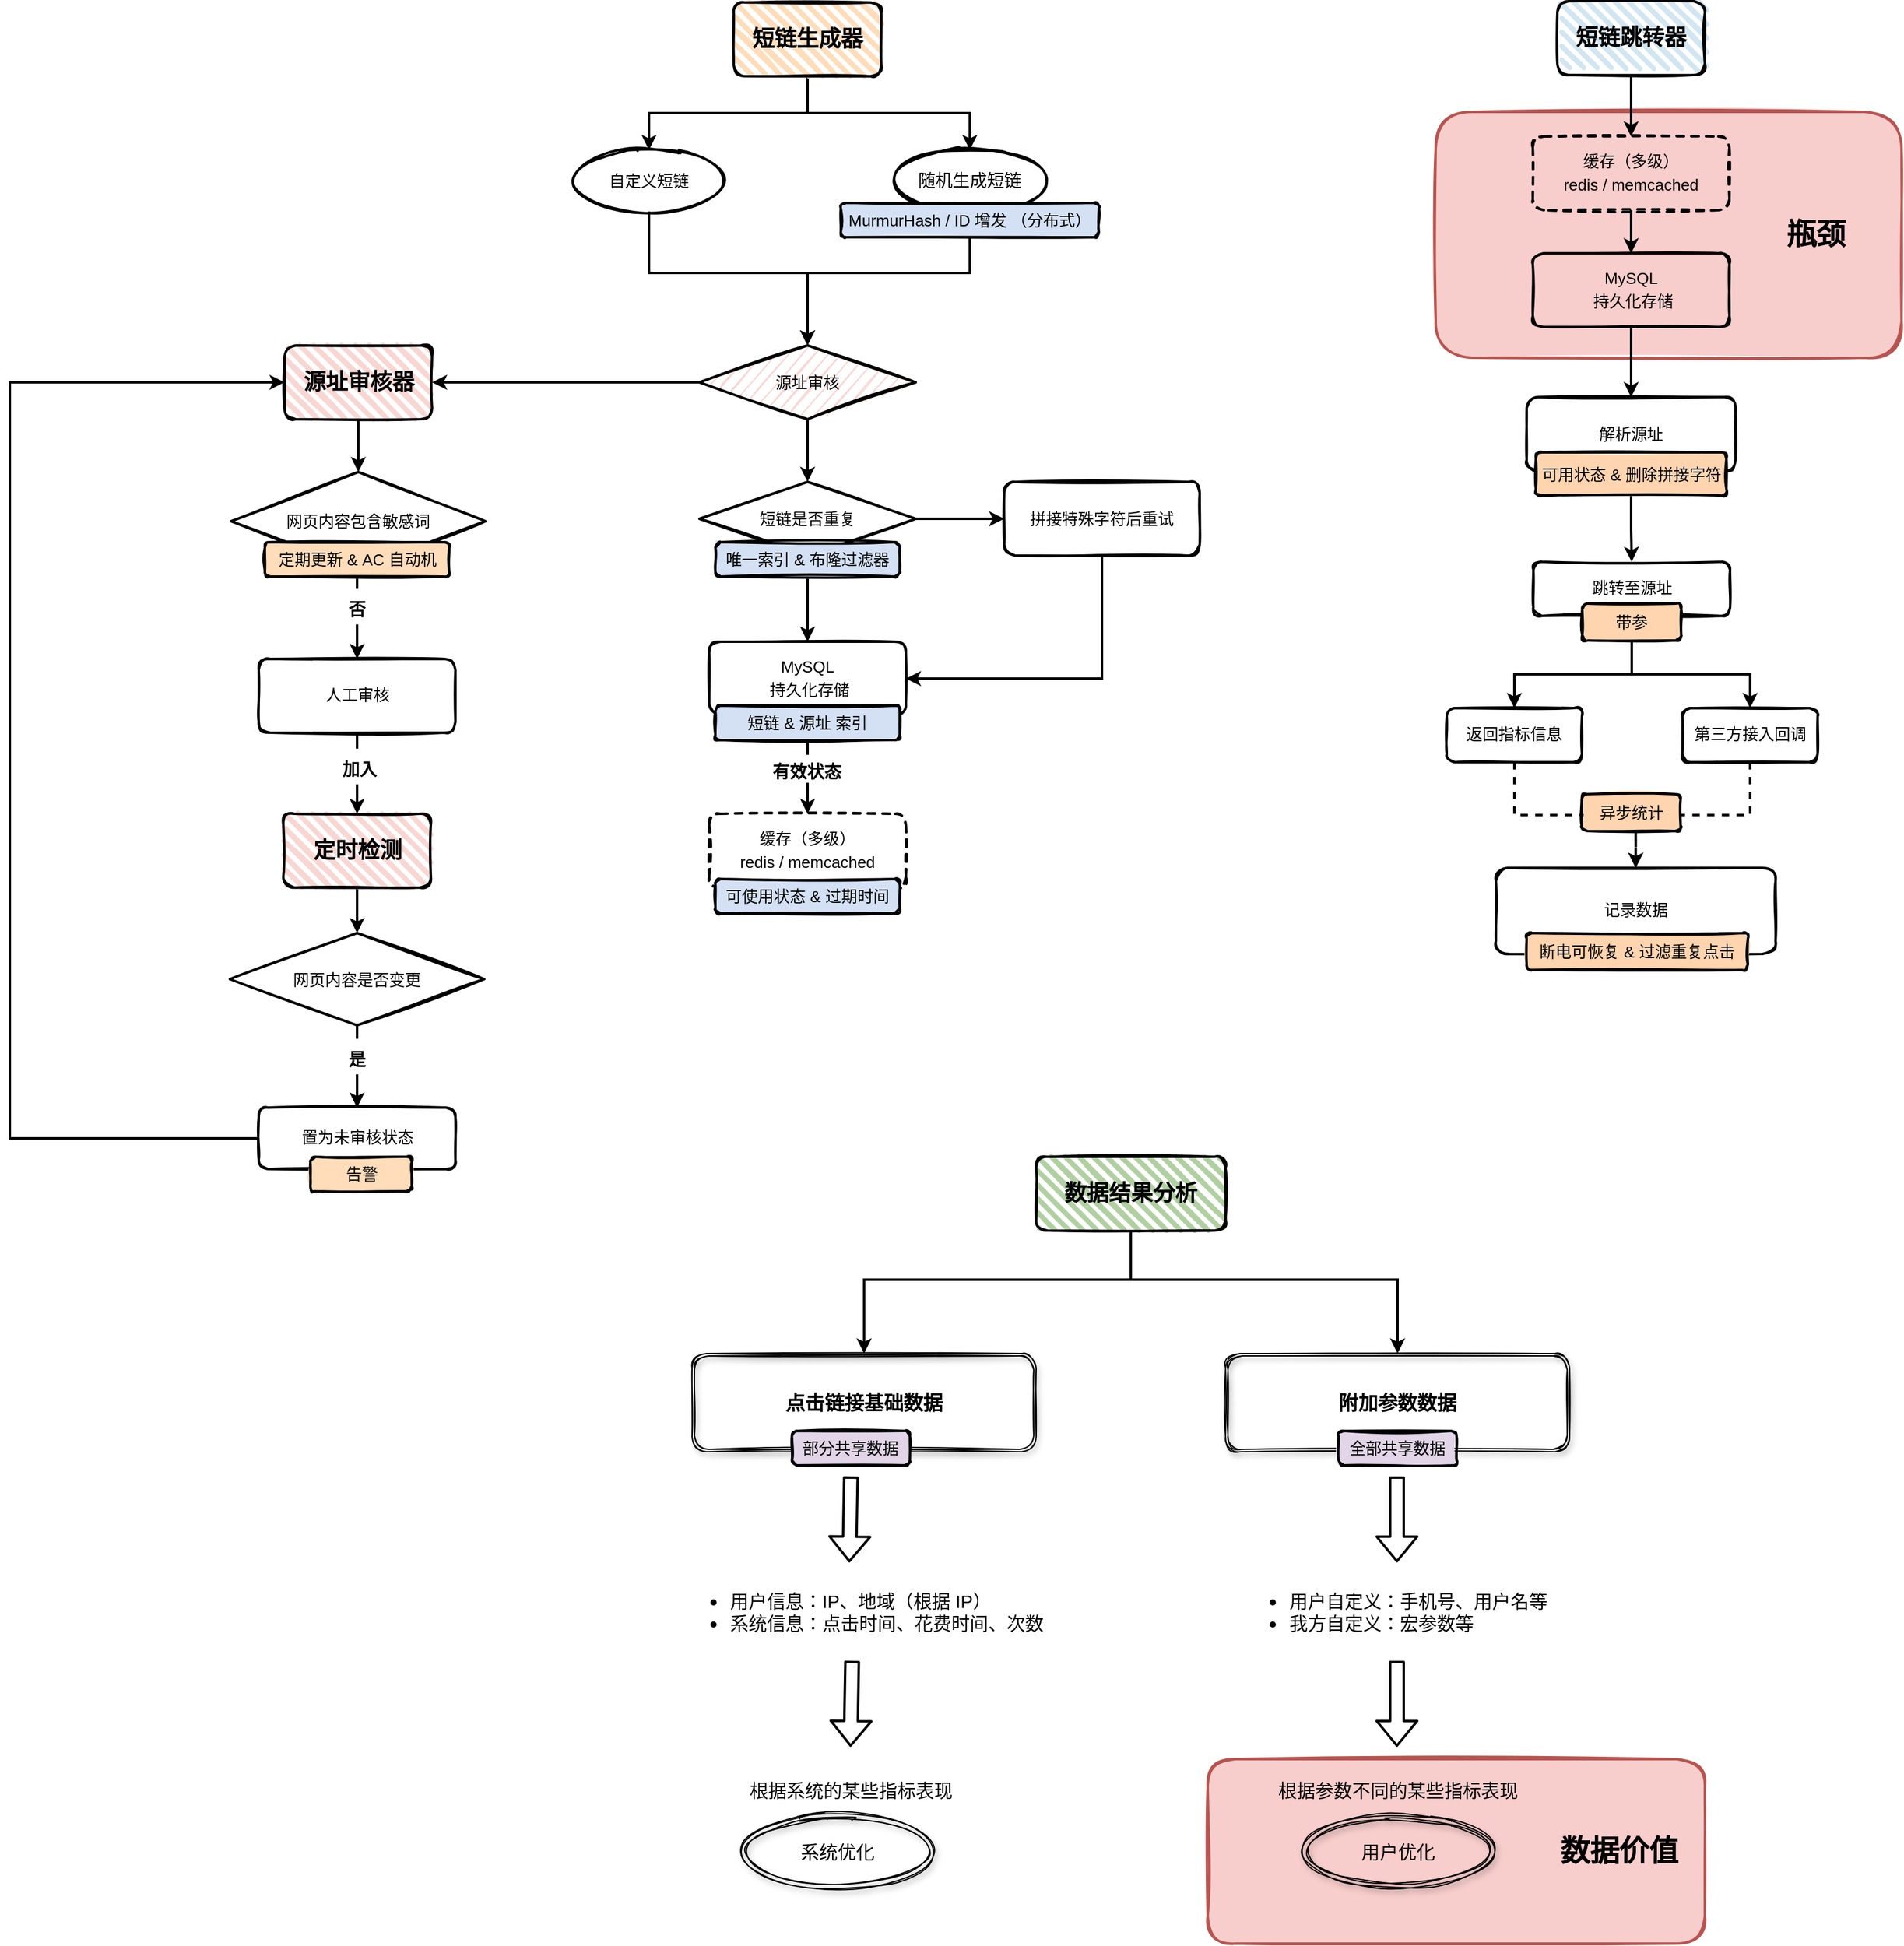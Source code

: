 <mxfile version="14.5.1" type="github">
  <diagram id="6rYUq82egzvNeSZCUPf-" name="第 1 页">
    <mxGraphModel dx="2318" dy="711" grid="1" gridSize="10" guides="1" tooltips="1" connect="1" arrows="1" fold="1" page="1" pageScale="1" pageWidth="827" pageHeight="1169" background="none" math="0" shadow="0">
      <root>
        <mxCell id="0" />
        <mxCell id="1" parent="0" />
        <mxCell id="dYUHZ5UlANWPKdGRpJDM-1" value="" style="rounded=1;whiteSpace=wrap;html=1;strokeWidth=2;fillWeight=4;hachureGap=8;hachureAngle=45;sketch=1;shadow=0;labelBackgroundColor=none;fontSize=14;fillStyle=solid;fillColor=#f8cecc;strokeColor=#b85450;" parent="1" vertex="1">
          <mxGeometry x="694.5" y="1480" width="404.5" height="150" as="geometry" />
        </mxCell>
        <mxCell id="4GkR5vhdz22uWZPQKLfX-42" value="" style="rounded=1;whiteSpace=wrap;html=1;strokeWidth=2;fillWeight=4;hachureGap=8;hachureAngle=45;sketch=1;shadow=0;labelBackgroundColor=none;fontSize=14;fillStyle=solid;fillColor=#f8cecc;strokeColor=#b85450;" parent="1" vertex="1">
          <mxGeometry x="880" y="140" width="379" height="200" as="geometry" />
        </mxCell>
        <mxCell id="iMJcLoLTZ3jONa1zufUQ-27" style="edgeStyle=orthogonalEdgeStyle;rounded=0;orthogonalLoop=1;jettySize=auto;html=1;exitX=0.5;exitY=1;exitDx=0;exitDy=0;entryX=0.5;entryY=0;entryDx=0;entryDy=0;strokeWidth=2;fontSize=13;" parent="1" source="iMJcLoLTZ3jONa1zufUQ-1" target="iMJcLoLTZ3jONa1zufUQ-17" edge="1">
          <mxGeometry relative="1" as="geometry" />
        </mxCell>
        <mxCell id="iMJcLoLTZ3jONa1zufUQ-28" style="edgeStyle=orthogonalEdgeStyle;rounded=0;orthogonalLoop=1;jettySize=auto;html=1;exitX=0.5;exitY=1;exitDx=0;exitDy=0;entryX=0.5;entryY=0;entryDx=0;entryDy=0;strokeWidth=2;fontSize=13;" parent="1" source="iMJcLoLTZ3jONa1zufUQ-1" target="iMJcLoLTZ3jONa1zufUQ-19" edge="1">
          <mxGeometry relative="1" as="geometry" />
        </mxCell>
        <mxCell id="iMJcLoLTZ3jONa1zufUQ-1" value="&lt;font size=&quot;1&quot;&gt;&lt;b style=&quot;font-size: 18px&quot;&gt;短链生成器&lt;/b&gt;&lt;/font&gt;" style="rounded=1;whiteSpace=wrap;html=1;strokeWidth=2;fillWeight=4;hachureGap=8;hachureAngle=45;sketch=1;fillColor=#FFDDBA;" parent="1" vertex="1">
          <mxGeometry x="309" y="51" width="120" height="60" as="geometry" />
        </mxCell>
        <mxCell id="iMJcLoLTZ3jONa1zufUQ-39" style="edgeStyle=orthogonalEdgeStyle;rounded=0;orthogonalLoop=1;jettySize=auto;html=1;exitX=1;exitY=0.5;exitDx=0;exitDy=0;entryX=0;entryY=0.5;entryDx=0;entryDy=0;strokeWidth=2;fontSize=13;" parent="1" source="iMJcLoLTZ3jONa1zufUQ-16" target="iMJcLoLTZ3jONa1zufUQ-38" edge="1">
          <mxGeometry relative="1" as="geometry" />
        </mxCell>
        <mxCell id="iMJcLoLTZ3jONa1zufUQ-16" value="&lt;span style=&quot;color: rgb(0 , 0 , 0) ; font-family: &amp;#34;helvetica&amp;#34; ; font-size: 13px ; font-style: normal ; font-weight: 400 ; letter-spacing: normal ; text-align: center ; text-indent: 0px ; text-transform: none ; word-spacing: 0px ; display: inline ; float: none&quot;&gt;短链是否重复&lt;/span&gt;" style="rhombus;whiteSpace=wrap;html=1;strokeWidth=2;fillWeight=-1;hachureGap=8;fillStyle=cross-hatch;sketch=1;fontSize=14;fillColor=none;" parent="1" vertex="1">
          <mxGeometry x="281" y="441" width="176" height="60" as="geometry" />
        </mxCell>
        <mxCell id="iMJcLoLTZ3jONa1zufUQ-30" style="edgeStyle=orthogonalEdgeStyle;rounded=0;orthogonalLoop=1;jettySize=auto;html=1;exitX=0.5;exitY=1;exitDx=0;exitDy=0;entryX=0.5;entryY=0;entryDx=0;entryDy=0;strokeWidth=2;fontSize=13;" parent="1" source="iMJcLoLTZ3jONa1zufUQ-17" target="4GkR5vhdz22uWZPQKLfX-118" edge="1">
          <mxGeometry relative="1" as="geometry">
            <Array as="points">
              <mxPoint x="240" y="271" />
              <mxPoint x="369" y="271" />
              <mxPoint x="369" y="320" />
            </Array>
          </mxGeometry>
        </mxCell>
        <mxCell id="iMJcLoLTZ3jONa1zufUQ-17" value="自定义短链" style="ellipse;whiteSpace=wrap;html=1;strokeWidth=2;fillWeight=2;hachureGap=8;fillStyle=dots;sketch=1;labelBackgroundColor=none;fontSize=13;fillColor=none;" parent="1" vertex="1">
          <mxGeometry x="180" y="171" width="120" height="50" as="geometry" />
        </mxCell>
        <mxCell id="iMJcLoLTZ3jONa1zufUQ-19" value="&lt;span style=&quot;font-size: 14px&quot;&gt;随机生成短链&lt;/span&gt;" style="ellipse;whiteSpace=wrap;html=1;strokeWidth=2;fillWeight=2;hachureGap=8;fillStyle=dots;sketch=1;labelBackgroundColor=none;fontSize=13;fillColor=none;" parent="1" vertex="1">
          <mxGeometry x="441" y="171" width="120" height="50" as="geometry" />
        </mxCell>
        <mxCell id="iMJcLoLTZ3jONa1zufUQ-29" style="edgeStyle=orthogonalEdgeStyle;rounded=0;orthogonalLoop=1;jettySize=auto;html=1;exitX=0.5;exitY=1;exitDx=0;exitDy=0;entryX=0.5;entryY=0;entryDx=0;entryDy=0;strokeWidth=2;fontSize=13;" parent="1" source="iMJcLoLTZ3jONa1zufUQ-12" target="4GkR5vhdz22uWZPQKLfX-118" edge="1">
          <mxGeometry relative="1" as="geometry">
            <Array as="points">
              <mxPoint x="501" y="271" />
              <mxPoint x="369" y="271" />
              <mxPoint x="369" y="320" />
            </Array>
          </mxGeometry>
        </mxCell>
        <mxCell id="iMJcLoLTZ3jONa1zufUQ-12" value="&lt;span style=&quot;font-size: 13px&quot;&gt;MurmurHash / ID 增发 （分布式）&lt;/span&gt;" style="rounded=1;whiteSpace=wrap;html=1;strokeWidth=2;fillWeight=4;hachureGap=8;hachureAngle=45;sketch=1;fontStyle=0;labelBackgroundColor=none;fontSize=13;fillColor=#D4E1F5;fillStyle=solid;" parent="1" vertex="1">
          <mxGeometry x="396" y="214" width="210" height="28" as="geometry" />
        </mxCell>
        <mxCell id="iMJcLoLTZ3jONa1zufUQ-40" style="edgeStyle=orthogonalEdgeStyle;rounded=0;orthogonalLoop=1;jettySize=auto;html=1;exitX=0.5;exitY=1;exitDx=0;exitDy=0;entryX=0.5;entryY=0;entryDx=0;entryDy=0;strokeWidth=2;fontSize=13;" parent="1" source="iMJcLoLTZ3jONa1zufUQ-23" target="iMJcLoLTZ3jONa1zufUQ-34" edge="1">
          <mxGeometry relative="1" as="geometry" />
        </mxCell>
        <mxCell id="iMJcLoLTZ3jONa1zufUQ-23" value="&lt;span style=&quot;font-size: 13px&quot;&gt;唯一索引 &amp;amp; 布隆过滤器&lt;/span&gt;" style="rounded=1;whiteSpace=wrap;html=1;strokeWidth=2;fillWeight=4;hachureGap=8;hachureAngle=45;sketch=1;fontStyle=0;labelBackgroundColor=none;fontSize=13;fillColor=#D4E1F5;fillStyle=solid;" parent="1" vertex="1">
          <mxGeometry x="294" y="490" width="150" height="28" as="geometry" />
        </mxCell>
        <mxCell id="iMJcLoLTZ3jONa1zufUQ-47" style="edgeStyle=orthogonalEdgeStyle;rounded=0;orthogonalLoop=1;jettySize=auto;html=1;exitX=0.5;exitY=1;exitDx=0;exitDy=0;entryX=0.5;entryY=0;entryDx=0;entryDy=0;strokeWidth=2;fontSize=13;" parent="1" source="iMJcLoLTZ3jONa1zufUQ-34" target="iMJcLoLTZ3jONa1zufUQ-46" edge="1">
          <mxGeometry relative="1" as="geometry" />
        </mxCell>
        <mxCell id="iMJcLoLTZ3jONa1zufUQ-34" value="&lt;p style=&quot;line-height: 140%&quot;&gt;MySQL&lt;br&gt;&amp;nbsp;持久化存储&lt;/p&gt;" style="html=1;whiteSpace=wrap;container=1;recursiveResize=0;collapsible=0;labelBackgroundColor=none;fontSize=13;rounded=1;shadow=0;sketch=1;strokeWidth=2;fillColor=none;" parent="1" vertex="1">
          <mxGeometry x="289" y="571" width="160" height="60" as="geometry" />
        </mxCell>
        <mxCell id="4GkR5vhdz22uWZPQKLfX-24" value="短链 &amp;amp; 源址 索引" style="rounded=1;whiteSpace=wrap;html=1;strokeWidth=2;fillWeight=4;hachureGap=8;hachureAngle=45;sketch=1;fontStyle=0;labelBackgroundColor=none;fontSize=13;fillColor=#D4E1F5;fillStyle=solid;" parent="iMJcLoLTZ3jONa1zufUQ-34" vertex="1">
          <mxGeometry x="5" y="52" width="150" height="28" as="geometry" />
        </mxCell>
        <mxCell id="iMJcLoLTZ3jONa1zufUQ-41" style="edgeStyle=orthogonalEdgeStyle;rounded=0;orthogonalLoop=1;jettySize=auto;html=1;exitX=0.5;exitY=1;exitDx=0;exitDy=0;entryX=1;entryY=0.5;entryDx=0;entryDy=0;strokeWidth=2;fontSize=13;" parent="1" source="iMJcLoLTZ3jONa1zufUQ-38" target="iMJcLoLTZ3jONa1zufUQ-34" edge="1">
          <mxGeometry relative="1" as="geometry" />
        </mxCell>
        <mxCell id="iMJcLoLTZ3jONa1zufUQ-38" value="&lt;font style=&quot;font-size: 13px&quot;&gt;拼接特殊字符后重试&lt;/font&gt;" style="rounded=1;whiteSpace=wrap;html=1;strokeWidth=2;fillWeight=4;hachureGap=8;hachureAngle=45;sketch=1;labelBackgroundColor=none;fontSize=13;fillStyle=auto;fillColor=none;" parent="1" vertex="1">
          <mxGeometry x="529" y="441" width="159" height="60" as="geometry" />
        </mxCell>
        <mxCell id="iMJcLoLTZ3jONa1zufUQ-46" value="&lt;p style=&quot;line-height: 140%&quot;&gt;缓存（多级）&lt;br&gt;redis / memcached&lt;br&gt;&lt;/p&gt;" style="html=1;whiteSpace=wrap;container=1;recursiveResize=0;collapsible=0;labelBackgroundColor=none;fontSize=13;rounded=1;shadow=0;sketch=1;strokeWidth=2;dashed=1;fillColor=none;" parent="1" vertex="1">
          <mxGeometry x="289" y="711" width="160" height="60" as="geometry" />
        </mxCell>
        <mxCell id="4GkR5vhdz22uWZPQKLfX-22" style="edgeStyle=orthogonalEdgeStyle;rounded=0;orthogonalLoop=1;jettySize=auto;html=1;exitX=0.5;exitY=1;exitDx=0;exitDy=0;strokeWidth=2;fontSize=13;" parent="1" source="4GkR5vhdz22uWZPQKLfX-3" target="4GkR5vhdz22uWZPQKLfX-21" edge="1">
          <mxGeometry relative="1" as="geometry" />
        </mxCell>
        <mxCell id="4GkR5vhdz22uWZPQKLfX-3" value="&lt;font size=&quot;1&quot;&gt;&lt;b style=&quot;font-size: 18px&quot;&gt;短链跳转器&lt;/b&gt;&lt;/font&gt;" style="rounded=1;whiteSpace=wrap;html=1;strokeWidth=2;fillWeight=4;hachureGap=8;hachureAngle=45;sketch=1;fillColor=#D1E6F0;" parent="1" vertex="1">
          <mxGeometry x="979" y="50" width="120" height="60" as="geometry" />
        </mxCell>
        <mxCell id="4GkR5vhdz22uWZPQKLfX-30" style="edgeStyle=orthogonalEdgeStyle;rounded=0;orthogonalLoop=1;jettySize=auto;html=1;exitX=0.5;exitY=1;exitDx=0;exitDy=0;entryX=0.5;entryY=0;entryDx=0;entryDy=0;strokeWidth=2;fontSize=13;" parent="1" source="4GkR5vhdz22uWZPQKLfX-14" target="4GkR5vhdz22uWZPQKLfX-27" edge="1">
          <mxGeometry relative="1" as="geometry" />
        </mxCell>
        <mxCell id="4GkR5vhdz22uWZPQKLfX-14" value="&lt;p style=&quot;line-height: 140%&quot;&gt;MySQL&lt;br&gt;&amp;nbsp;持久化存储&lt;/p&gt;" style="html=1;whiteSpace=wrap;container=1;recursiveResize=0;collapsible=0;labelBackgroundColor=none;fontSize=13;rounded=1;shadow=0;sketch=1;strokeWidth=2;fillColor=none;" parent="1" vertex="1">
          <mxGeometry x="959" y="255" width="160" height="60" as="geometry" />
        </mxCell>
        <mxCell id="4GkR5vhdz22uWZPQKLfX-18" value="&lt;font style=&quot;font-size: 14px&quot;&gt;有效&lt;font style=&quot;font-size: 14px&quot;&gt;状态&lt;/font&gt;&lt;/font&gt;" style="text;strokeColor=none;html=1;fontSize=24;fontStyle=1;verticalAlign=middle;align=center;rounded=1;shadow=0;dashed=1;labelBackgroundColor=none;sketch=1;fillColor=#ffffff;" parent="1" vertex="1">
          <mxGeometry x="318" y="664" width="100" height="20" as="geometry" />
        </mxCell>
        <mxCell id="4GkR5vhdz22uWZPQKLfX-23" style="edgeStyle=orthogonalEdgeStyle;rounded=0;orthogonalLoop=1;jettySize=auto;html=1;exitX=0.5;exitY=1;exitDx=0;exitDy=0;entryX=0.5;entryY=0;entryDx=0;entryDy=0;strokeWidth=2;fontSize=13;" parent="1" source="4GkR5vhdz22uWZPQKLfX-21" target="4GkR5vhdz22uWZPQKLfX-14" edge="1">
          <mxGeometry relative="1" as="geometry" />
        </mxCell>
        <mxCell id="4GkR5vhdz22uWZPQKLfX-21" value="&lt;p style=&quot;line-height: 140%&quot;&gt;缓存（多级）&lt;br&gt;redis / memcached&lt;br&gt;&lt;/p&gt;" style="html=1;whiteSpace=wrap;container=1;recursiveResize=0;collapsible=0;labelBackgroundColor=none;fontSize=13;rounded=1;shadow=0;sketch=1;strokeWidth=2;dashed=1;fillColor=none;" parent="1" vertex="1">
          <mxGeometry x="959" y="160" width="160" height="60" as="geometry" />
        </mxCell>
        <mxCell id="4GkR5vhdz22uWZPQKLfX-25" value="可使用状态 &amp;amp; 过期时间" style="rounded=1;whiteSpace=wrap;html=1;strokeWidth=2;fillWeight=4;hachureGap=8;hachureAngle=45;sketch=1;fontStyle=0;labelBackgroundColor=none;fontSize=13;fillColor=#D4E1F5;fillStyle=solid;" parent="1" vertex="1">
          <mxGeometry x="294" y="764" width="150" height="28" as="geometry" />
        </mxCell>
        <mxCell id="4GkR5vhdz22uWZPQKLfX-27" value="&lt;font style=&quot;font-size: 13px&quot;&gt;解析源址&lt;/font&gt;" style="rounded=1;whiteSpace=wrap;html=1;strokeWidth=2;fillWeight=4;hachureGap=8;hachureAngle=45;sketch=1;labelBackgroundColor=none;fontSize=13;fillStyle=auto;fillColor=none;" parent="1" vertex="1">
          <mxGeometry x="954" y="372" width="170" height="60" as="geometry" />
        </mxCell>
        <mxCell id="4GkR5vhdz22uWZPQKLfX-36" style="edgeStyle=orthogonalEdgeStyle;rounded=0;orthogonalLoop=1;jettySize=auto;html=1;exitX=0.5;exitY=1;exitDx=0;exitDy=0;strokeWidth=2;fontSize=13;" parent="1" source="4GkR5vhdz22uWZPQKLfX-32" target="4GkR5vhdz22uWZPQKLfX-34" edge="1">
          <mxGeometry relative="1" as="geometry" />
        </mxCell>
        <mxCell id="4GkR5vhdz22uWZPQKLfX-32" value="可用状态 &amp;amp; 删除拼接字符" style="rounded=1;whiteSpace=wrap;html=1;strokeWidth=2;fillWeight=4;hachureGap=8;hachureAngle=45;sketch=1;fontStyle=0;labelBackgroundColor=none;fontSize=13;fillStyle=solid;fillColor=#FFD5B0;" parent="1" vertex="1">
          <mxGeometry x="961.5" y="417" width="155" height="35" as="geometry" />
        </mxCell>
        <mxCell id="4GkR5vhdz22uWZPQKLfX-34" value="&lt;p style=&quot;line-height: 140%&quot;&gt;跳转至源址&lt;/p&gt;" style="html=1;whiteSpace=wrap;container=1;recursiveResize=0;collapsible=0;labelBackgroundColor=none;fontSize=13;rounded=1;shadow=0;sketch=1;strokeWidth=2;fillColor=none;" parent="1" vertex="1">
          <mxGeometry x="959.5" y="506" width="160" height="44" as="geometry" />
        </mxCell>
        <mxCell id="4GkR5vhdz22uWZPQKLfX-46" style="edgeStyle=orthogonalEdgeStyle;rounded=0;orthogonalLoop=1;jettySize=auto;html=1;exitX=0.5;exitY=1;exitDx=0;exitDy=0;strokeWidth=2;fontSize=14;" parent="1" source="4GkR5vhdz22uWZPQKLfX-41" target="4GkR5vhdz22uWZPQKLfX-44" edge="1">
          <mxGeometry relative="1" as="geometry" />
        </mxCell>
        <mxCell id="4GkR5vhdz22uWZPQKLfX-47" style="edgeStyle=orthogonalEdgeStyle;rounded=0;orthogonalLoop=1;jettySize=auto;html=1;exitX=0.5;exitY=1;exitDx=0;exitDy=0;entryX=0.5;entryY=0;entryDx=0;entryDy=0;strokeWidth=2;fontSize=14;" parent="1" source="4GkR5vhdz22uWZPQKLfX-41" target="4GkR5vhdz22uWZPQKLfX-45" edge="1">
          <mxGeometry relative="1" as="geometry" />
        </mxCell>
        <mxCell id="4GkR5vhdz22uWZPQKLfX-41" value="带参" style="rounded=1;whiteSpace=wrap;html=1;strokeWidth=2;fillWeight=4;hachureGap=8;hachureAngle=45;sketch=1;fontStyle=0;labelBackgroundColor=none;fontSize=13;fillStyle=solid;fillColor=#FFD5B0;" parent="1" vertex="1">
          <mxGeometry x="999.25" y="540" width="80.5" height="30" as="geometry" />
        </mxCell>
        <mxCell id="4GkR5vhdz22uWZPQKLfX-43" value="瓶颈" style="text;strokeColor=none;fillColor=none;html=1;fontSize=24;fontStyle=1;verticalAlign=middle;align=center;rounded=1;shadow=0;labelBackgroundColor=none;sketch=1;" parent="1" vertex="1">
          <mxGeometry x="1139" y="220" width="100" height="40" as="geometry" />
        </mxCell>
        <mxCell id="4GkR5vhdz22uWZPQKLfX-49" style="edgeStyle=orthogonalEdgeStyle;rounded=0;orthogonalLoop=1;jettySize=auto;html=1;exitX=0.5;exitY=1;exitDx=0;exitDy=0;strokeWidth=2;fontSize=14;dashed=1;" parent="1" source="4GkR5vhdz22uWZPQKLfX-44" target="4GkR5vhdz22uWZPQKLfX-48" edge="1">
          <mxGeometry relative="1" as="geometry" />
        </mxCell>
        <mxCell id="4GkR5vhdz22uWZPQKLfX-44" value="&lt;p style=&quot;line-height: 140%&quot;&gt;返回指标信息&lt;/p&gt;" style="html=1;whiteSpace=wrap;container=1;recursiveResize=0;collapsible=0;labelBackgroundColor=none;fontSize=13;rounded=1;shadow=0;sketch=1;strokeWidth=2;fillColor=none;" parent="1" vertex="1">
          <mxGeometry x="889" y="625" width="110" height="44" as="geometry" />
        </mxCell>
        <mxCell id="4GkR5vhdz22uWZPQKLfX-50" style="edgeStyle=orthogonalEdgeStyle;rounded=0;orthogonalLoop=1;jettySize=auto;html=1;exitX=0.5;exitY=1;exitDx=0;exitDy=0;entryX=0.5;entryY=0;entryDx=0;entryDy=0;strokeWidth=2;fontSize=14;dashed=1;" parent="1" source="4GkR5vhdz22uWZPQKLfX-45" target="4GkR5vhdz22uWZPQKLfX-48" edge="1">
          <mxGeometry relative="1" as="geometry" />
        </mxCell>
        <mxCell id="4GkR5vhdz22uWZPQKLfX-45" value="&lt;p style=&quot;line-height: 140%&quot;&gt;第三方接入回调&lt;/p&gt;" style="html=1;whiteSpace=wrap;container=1;recursiveResize=0;collapsible=0;labelBackgroundColor=none;fontSize=13;rounded=1;shadow=0;sketch=1;strokeWidth=2;fillColor=none;" parent="1" vertex="1">
          <mxGeometry x="1080.75" y="625" width="110" height="44" as="geometry" />
        </mxCell>
        <mxCell id="4GkR5vhdz22uWZPQKLfX-48" value="&lt;p style=&quot;line-height: 140%&quot;&gt;记录数据&lt;/p&gt;" style="html=1;whiteSpace=wrap;container=1;recursiveResize=0;collapsible=0;labelBackgroundColor=none;fontSize=13;rounded=1;shadow=0;sketch=1;strokeWidth=2;fillColor=none;" parent="1" vertex="1">
          <mxGeometry x="929" y="755" width="227.5" height="70" as="geometry" />
        </mxCell>
        <mxCell id="4GkR5vhdz22uWZPQKLfX-51" value="异步统计" style="rounded=1;whiteSpace=wrap;html=1;strokeWidth=2;fillWeight=4;hachureGap=8;hachureAngle=45;sketch=1;fontStyle=0;labelBackgroundColor=none;fontSize=13;fillStyle=solid;fillColor=#FFD5B0;" parent="1" vertex="1">
          <mxGeometry x="998.75" y="695" width="80.5" height="30" as="geometry" />
        </mxCell>
        <mxCell id="4GkR5vhdz22uWZPQKLfX-52" value="断电可恢复 &amp;amp; 过滤重复点击" style="rounded=1;whiteSpace=wrap;html=1;strokeWidth=2;fillWeight=4;hachureGap=8;hachureAngle=45;sketch=1;fontStyle=0;labelBackgroundColor=none;fontSize=13;fillStyle=solid;fillColor=#FFD5B0;" parent="1" vertex="1">
          <mxGeometry x="954" y="808" width="180" height="30" as="geometry" />
        </mxCell>
        <mxCell id="4GkR5vhdz22uWZPQKLfX-53" style="edgeStyle=orthogonalEdgeStyle;rounded=0;orthogonalLoop=1;jettySize=auto;html=1;exitX=0.5;exitY=1;exitDx=0;exitDy=0;dashed=1;strokeWidth=2;fontSize=14;" parent="1" source="4GkR5vhdz22uWZPQKLfX-52" target="4GkR5vhdz22uWZPQKLfX-52" edge="1">
          <mxGeometry relative="1" as="geometry" />
        </mxCell>
        <mxCell id="4GkR5vhdz22uWZPQKLfX-122" style="rounded=1;orthogonalLoop=1;jettySize=auto;html=1;exitX=0.5;exitY=1;exitDx=0;exitDy=0;entryX=0.5;entryY=0;entryDx=0;entryDy=0;strokeWidth=2;fontSize=14;edgeStyle=orthogonalEdgeStyle;" parent="1" source="4GkR5vhdz22uWZPQKLfX-100" target="4GkR5vhdz22uWZPQKLfX-102" edge="1">
          <mxGeometry relative="1" as="geometry" />
        </mxCell>
        <mxCell id="4GkR5vhdz22uWZPQKLfX-100" value="&lt;font size=&quot;1&quot;&gt;&lt;b style=&quot;font-size: 18px&quot;&gt;源址审核器&lt;/b&gt;&lt;/font&gt;" style="rounded=1;whiteSpace=wrap;html=1;strokeWidth=2;fillWeight=4;hachureGap=8;hachureAngle=45;sketch=1;fillColor=#F8D7D3;" parent="1" vertex="1">
          <mxGeometry x="-56.5" y="330" width="120" height="60" as="geometry" />
        </mxCell>
        <mxCell id="4GkR5vhdz22uWZPQKLfX-102" value="&lt;span style=&quot;font-size: 13px&quot;&gt;网页&lt;/span&gt;&lt;span style=&quot;font-size: 13px&quot;&gt;内容包含敏感词&lt;/span&gt;" style="rhombus;whiteSpace=wrap;html=1;strokeWidth=2;fillWeight=-1;hachureGap=8;fillStyle=cross-hatch;sketch=1;fontSize=14;fillColor=none;" parent="1" vertex="1">
          <mxGeometry x="-100" y="433" width="207" height="80" as="geometry" />
        </mxCell>
        <mxCell id="4GkR5vhdz22uWZPQKLfX-132" style="edgeStyle=orthogonalEdgeStyle;rounded=0;orthogonalLoop=1;jettySize=auto;html=1;exitX=0.5;exitY=1;exitDx=0;exitDy=0;strokeColor=#000000;strokeWidth=2;fontSize=14;entryX=0.5;entryY=0;entryDx=0;entryDy=0;" parent="1" source="4GkR5vhdz22uWZPQKLfX-109" target="4GkR5vhdz22uWZPQKLfX-133" edge="1">
          <mxGeometry relative="1" as="geometry">
            <mxPoint x="3" y="580" as="targetPoint" />
          </mxGeometry>
        </mxCell>
        <mxCell id="4GkR5vhdz22uWZPQKLfX-109" value="定期更新 &amp;amp; AC 自动机" style="rounded=1;whiteSpace=wrap;html=1;strokeWidth=2;fillWeight=4;hachureGap=8;hachureAngle=45;sketch=1;fontStyle=0;labelBackgroundColor=none;fontSize=13;fillStyle=solid;fillColor=#FFDDBA;" parent="1" vertex="1">
          <mxGeometry x="-72.5" y="490" width="150" height="28" as="geometry" />
        </mxCell>
        <mxCell id="4GkR5vhdz22uWZPQKLfX-120" style="edgeStyle=orthogonalEdgeStyle;rounded=1;orthogonalLoop=1;jettySize=auto;html=1;exitX=0;exitY=0.5;exitDx=0;exitDy=0;entryX=1;entryY=0.5;entryDx=0;entryDy=0;strokeWidth=2;fontSize=14;curved=1;" parent="1" source="4GkR5vhdz22uWZPQKLfX-118" target="4GkR5vhdz22uWZPQKLfX-100" edge="1">
          <mxGeometry relative="1" as="geometry" />
        </mxCell>
        <mxCell id="4GkR5vhdz22uWZPQKLfX-121" style="edgeStyle=orthogonalEdgeStyle;curved=1;rounded=1;orthogonalLoop=1;jettySize=auto;html=1;exitX=0.5;exitY=1;exitDx=0;exitDy=0;strokeWidth=2;fontSize=14;" parent="1" source="4GkR5vhdz22uWZPQKLfX-118" target="iMJcLoLTZ3jONa1zufUQ-16" edge="1">
          <mxGeometry relative="1" as="geometry" />
        </mxCell>
        <mxCell id="4GkR5vhdz22uWZPQKLfX-118" value="&lt;span style=&quot;color: rgb(0 , 0 , 0) ; font-family: &amp;#34;helvetica&amp;#34; ; font-size: 13px ; font-style: normal ; font-weight: 400 ; letter-spacing: normal ; text-align: center ; text-indent: 0px ; text-transform: none ; word-spacing: 0px ; display: inline ; float: none&quot;&gt;源址审核&lt;/span&gt;" style="rhombus;whiteSpace=wrap;html=1;strokeWidth=2;fillWeight=-1;hachureGap=8;fillStyle=hachure;sketch=1;fontSize=14;fillColor=#F8D7D3;" parent="1" vertex="1">
          <mxGeometry x="281" y="330" width="176" height="60" as="geometry" />
        </mxCell>
        <mxCell id="4GkR5vhdz22uWZPQKLfX-139" style="edgeStyle=orthogonalEdgeStyle;rounded=0;orthogonalLoop=1;jettySize=auto;html=1;exitX=0.5;exitY=1;exitDx=0;exitDy=0;strokeColor=#000000;strokeWidth=2;fontSize=14;" parent="1" source="4GkR5vhdz22uWZPQKLfX-123" target="4GkR5vhdz22uWZPQKLfX-138" edge="1">
          <mxGeometry relative="1" as="geometry" />
        </mxCell>
        <mxCell id="4GkR5vhdz22uWZPQKLfX-123" value="&lt;span style=&quot;font-size: 13px&quot;&gt;网页&lt;/span&gt;&lt;span style=&quot;font-size: 13px&quot;&gt;内容是否变更&lt;/span&gt;" style="rhombus;whiteSpace=wrap;html=1;strokeWidth=2;fillWeight=-1;hachureGap=8;fillStyle=cross-hatch;sketch=1;fontSize=14;fillColor=none;" parent="1" vertex="1">
          <mxGeometry x="-101" y="808" width="207" height="75" as="geometry" />
        </mxCell>
        <mxCell id="4GkR5vhdz22uWZPQKLfX-129" style="edgeStyle=orthogonalEdgeStyle;rounded=0;orthogonalLoop=1;jettySize=auto;html=1;exitX=0.5;exitY=1;exitDx=0;exitDy=0;entryX=0.5;entryY=0;entryDx=0;entryDy=0;strokeColor=#000000;strokeWidth=2;fontSize=14;" parent="1" source="4GkR5vhdz22uWZPQKLfX-128" target="4GkR5vhdz22uWZPQKLfX-123" edge="1">
          <mxGeometry relative="1" as="geometry" />
        </mxCell>
        <mxCell id="4GkR5vhdz22uWZPQKLfX-128" value="&lt;font size=&quot;1&quot;&gt;&lt;b style=&quot;font-size: 18px&quot;&gt;定时检测&lt;/b&gt;&lt;/font&gt;" style="rounded=1;whiteSpace=wrap;html=1;strokeWidth=2;fillWeight=4;hachureGap=8;hachureAngle=45;sketch=1;fillColor=#F8D7D3;" parent="1" vertex="1">
          <mxGeometry x="-57.5" y="711" width="120" height="60" as="geometry" />
        </mxCell>
        <mxCell id="4GkR5vhdz22uWZPQKLfX-131" value="&lt;font style=&quot;font-size: 14px&quot;&gt;是&lt;/font&gt;" style="text;strokeColor=none;fillColor=none;html=1;fontSize=24;fontStyle=1;verticalAlign=middle;align=center;rounded=1;shadow=0;labelBackgroundColor=#ffffff;sketch=1;" parent="1" vertex="1">
          <mxGeometry x="-45.5" y="896" width="94.5" height="24" as="geometry" />
        </mxCell>
        <mxCell id="4GkR5vhdz22uWZPQKLfX-136" style="edgeStyle=orthogonalEdgeStyle;rounded=0;orthogonalLoop=1;jettySize=auto;html=1;exitX=0.5;exitY=1;exitDx=0;exitDy=0;strokeColor=#000000;strokeWidth=2;fontSize=14;" parent="1" source="4GkR5vhdz22uWZPQKLfX-133" target="4GkR5vhdz22uWZPQKLfX-128" edge="1">
          <mxGeometry relative="1" as="geometry" />
        </mxCell>
        <mxCell id="4GkR5vhdz22uWZPQKLfX-133" value="&lt;p style=&quot;line-height: 140%&quot;&gt;人工审核&lt;/p&gt;" style="html=1;whiteSpace=wrap;container=1;recursiveResize=0;collapsible=0;labelBackgroundColor=none;fontSize=13;rounded=1;shadow=0;sketch=1;strokeWidth=2;fillColor=none;" parent="1" vertex="1">
          <mxGeometry x="-77.5" y="585" width="160" height="60" as="geometry" />
        </mxCell>
        <mxCell id="4GkR5vhdz22uWZPQKLfX-137" value="&lt;font style=&quot;font-size: 14px&quot;&gt;加入&lt;/font&gt;" style="text;strokeColor=none;fillColor=none;html=1;fontSize=24;fontStyle=1;verticalAlign=middle;align=center;rounded=1;shadow=0;labelBackgroundColor=#ffffff;sketch=1;" parent="1" vertex="1">
          <mxGeometry x="-21.5" y="659" width="50" height="25" as="geometry" />
        </mxCell>
        <mxCell id="4GkR5vhdz22uWZPQKLfX-142" style="edgeStyle=orthogonalEdgeStyle;rounded=0;orthogonalLoop=1;jettySize=auto;html=1;exitX=0;exitY=0.5;exitDx=0;exitDy=0;entryX=0;entryY=0.5;entryDx=0;entryDy=0;strokeColor=#000000;strokeWidth=2;fontSize=14;" parent="1" source="4GkR5vhdz22uWZPQKLfX-138" target="4GkR5vhdz22uWZPQKLfX-100" edge="1">
          <mxGeometry relative="1" as="geometry">
            <Array as="points">
              <mxPoint x="-280" y="975" />
              <mxPoint x="-280" y="360" />
            </Array>
          </mxGeometry>
        </mxCell>
        <mxCell id="4GkR5vhdz22uWZPQKLfX-138" value="&lt;p style=&quot;line-height: 140%&quot;&gt;置为未审核状态&lt;/p&gt;" style="html=1;whiteSpace=wrap;container=1;recursiveResize=0;collapsible=0;labelBackgroundColor=none;fontSize=13;rounded=1;shadow=0;sketch=1;strokeWidth=2;fillColor=none;" parent="1" vertex="1">
          <mxGeometry x="-77.5" y="950" width="160" height="50" as="geometry" />
        </mxCell>
        <mxCell id="4GkR5vhdz22uWZPQKLfX-141" value="告警" style="rounded=1;whiteSpace=wrap;html=1;strokeWidth=2;fillWeight=4;hachureGap=8;hachureAngle=45;sketch=1;fontStyle=0;labelBackgroundColor=none;fontSize=13;fillStyle=solid;fillColor=#FFDDBA;" parent="1" vertex="1">
          <mxGeometry x="-35.5" y="990" width="82.5" height="28" as="geometry" />
        </mxCell>
        <mxCell id="Fiv4uMa5VCa-xRzCAAb_-1" value="&lt;span style=&quot;font-size: 14px&quot;&gt;否&lt;/span&gt;" style="text;strokeColor=none;fillColor=none;html=1;fontSize=24;fontStyle=1;verticalAlign=middle;align=center;rounded=1;shadow=0;labelBackgroundColor=#ffffff;sketch=1;" parent="1" vertex="1">
          <mxGeometry x="-45.5" y="530" width="94.5" height="24" as="geometry" />
        </mxCell>
        <mxCell id="X_viocfy_zE05dvS6sNe-12" style="edgeStyle=orthogonalEdgeStyle;rounded=0;orthogonalLoop=1;jettySize=auto;html=1;exitX=0.5;exitY=1;exitDx=0;exitDy=0;entryX=0.5;entryY=0;entryDx=0;entryDy=0;strokeWidth=2;" parent="1" source="X_viocfy_zE05dvS6sNe-1" target="X_viocfy_zE05dvS6sNe-40" edge="1">
          <mxGeometry relative="1" as="geometry">
            <mxPoint x="424" y="1140" as="targetPoint" />
            <Array as="points">
              <mxPoint x="632" y="1090" />
              <mxPoint x="415" y="1090" />
            </Array>
          </mxGeometry>
        </mxCell>
        <mxCell id="X_viocfy_zE05dvS6sNe-42" style="edgeStyle=orthogonalEdgeStyle;rounded=0;orthogonalLoop=1;jettySize=auto;html=1;exitX=0.5;exitY=1;exitDx=0;exitDy=0;strokeWidth=2;" parent="1" source="X_viocfy_zE05dvS6sNe-1" target="X_viocfy_zE05dvS6sNe-41" edge="1">
          <mxGeometry relative="1" as="geometry">
            <Array as="points">
              <mxPoint x="632" y="1090" />
              <mxPoint x="849" y="1090" />
            </Array>
          </mxGeometry>
        </mxCell>
        <mxCell id="X_viocfy_zE05dvS6sNe-1" value="&lt;font size=&quot;1&quot;&gt;&lt;b style=&quot;font-size: 18px&quot;&gt;数据结果分析&lt;/b&gt;&lt;/font&gt;" style="rounded=1;whiteSpace=wrap;html=1;strokeWidth=2;fillWeight=4;hachureGap=8;hachureAngle=45;sketch=1;fillColor=#B1D0A2;" parent="1" vertex="1">
          <mxGeometry x="555" y="990" width="154" height="60" as="geometry" />
        </mxCell>
        <mxCell id="X_viocfy_zE05dvS6sNe-40" value="&lt;span style=&quot;font-weight: 700&quot;&gt;&lt;font style=&quot;font-size: 16px&quot;&gt;点击链接基础数据&lt;/font&gt;&lt;/span&gt;" style="shape=ext;double=1;rounded=1;whiteSpace=wrap;html=1;shadow=1;sketch=1;strokeColor=#000000;fillColor=none;" parent="1" vertex="1">
          <mxGeometry x="275" y="1150" width="280" height="80" as="geometry" />
        </mxCell>
        <mxCell id="X_viocfy_zE05dvS6sNe-41" value="&lt;span style=&quot;font-weight: 700&quot;&gt;&lt;font style=&quot;font-size: 16px&quot;&gt;附加参数数据&lt;/font&gt;&lt;/span&gt;" style="shape=ext;double=1;rounded=1;whiteSpace=wrap;html=1;shadow=1;sketch=1;strokeColor=#000000;fillColor=none;" parent="1" vertex="1">
          <mxGeometry x="709" y="1150" width="280" height="80" as="geometry" />
        </mxCell>
        <mxCell id="X_viocfy_zE05dvS6sNe-45" value="&lt;ul style=&quot;font-size: 15px&quot;&gt;&lt;li&gt;用户信息：IP、地域（根据 IP）&lt;/li&gt;&lt;li&gt;系统信息：点击时间、花费时间、次数&lt;/li&gt;&lt;/ul&gt;" style="text;strokeColor=none;fillColor=none;html=1;whiteSpace=wrap;verticalAlign=middle;overflow=hidden;rounded=1;shadow=1;sketch=1;" parent="1" vertex="1">
          <mxGeometry x="264" y="1320" width="310" height="80" as="geometry" />
        </mxCell>
        <mxCell id="X_viocfy_zE05dvS6sNe-47" value="&lt;ul style=&quot;font-size: 15px&quot;&gt;&lt;li&gt;用户自定义：手机号、用户名等&lt;/li&gt;&lt;li&gt;我方自定义：宏参数等&lt;/li&gt;&lt;/ul&gt;" style="text;strokeColor=none;fillColor=none;html=1;whiteSpace=wrap;verticalAlign=middle;overflow=hidden;rounded=1;shadow=1;sketch=1;" parent="1" vertex="1">
          <mxGeometry x="719" y="1320" width="260" height="80" as="geometry" />
        </mxCell>
        <mxCell id="X_viocfy_zE05dvS6sNe-51" value="" style="shape=flexArrow;endArrow=classic;html=1;strokeWidth=2;" parent="1" edge="1">
          <mxGeometry width="50" height="50" relative="1" as="geometry">
            <mxPoint x="848.5" y="1250" as="sourcePoint" />
            <mxPoint x="848.5" y="1320" as="targetPoint" />
          </mxGeometry>
        </mxCell>
        <mxCell id="X_viocfy_zE05dvS6sNe-53" value="" style="shape=flexArrow;endArrow=classic;html=1;strokeWidth=2;" parent="1" edge="1">
          <mxGeometry width="50" height="50" relative="1" as="geometry">
            <mxPoint x="404.25" y="1250" as="sourcePoint" />
            <mxPoint x="403" y="1320" as="targetPoint" />
          </mxGeometry>
        </mxCell>
        <mxCell id="X_viocfy_zE05dvS6sNe-55" value="" style="shape=flexArrow;endArrow=classic;html=1;strokeWidth=2;" parent="1" edge="1">
          <mxGeometry width="50" height="50" relative="1" as="geometry">
            <mxPoint x="848.5" y="1400" as="sourcePoint" />
            <mxPoint x="848.5" y="1470" as="targetPoint" />
          </mxGeometry>
        </mxCell>
        <mxCell id="X_viocfy_zE05dvS6sNe-56" value="&lt;font style=&quot;font-size: 15px&quot;&gt;用户优化&lt;/font&gt;" style="ellipse;shape=doubleEllipse;whiteSpace=wrap;html=1;rounded=1;shadow=1;sketch=1;strokeColor=#000000;fillColor=none;" parent="1" vertex="1">
          <mxGeometry x="770.75" y="1525" width="156.5" height="60" as="geometry" />
        </mxCell>
        <mxCell id="X_viocfy_zE05dvS6sNe-57" value="&lt;span style=&quot;font-size: 15px&quot;&gt;根据参数不同的某些指标表现&lt;/span&gt;" style="text;html=1;align=center;verticalAlign=middle;resizable=0;points=[];autosize=1;" parent="1" vertex="1">
          <mxGeometry x="744" y="1495" width="210" height="20" as="geometry" />
        </mxCell>
        <mxCell id="X_viocfy_zE05dvS6sNe-58" value="" style="shape=flexArrow;endArrow=classic;html=1;strokeWidth=2;" parent="1" edge="1">
          <mxGeometry width="50" height="50" relative="1" as="geometry">
            <mxPoint x="405.25" y="1400" as="sourcePoint" />
            <mxPoint x="404" y="1470" as="targetPoint" />
          </mxGeometry>
        </mxCell>
        <mxCell id="X_viocfy_zE05dvS6sNe-59" value="&lt;font style=&quot;font-size: 15px&quot;&gt;系统优化&lt;/font&gt;" style="ellipse;shape=doubleEllipse;whiteSpace=wrap;html=1;rounded=1;shadow=1;sketch=1;strokeColor=#000000;fillColor=none;" parent="1" vertex="1">
          <mxGeometry x="315.25" y="1525" width="156.5" height="60" as="geometry" />
        </mxCell>
        <mxCell id="X_viocfy_zE05dvS6sNe-60" value="&lt;span style=&quot;font-size: 15px&quot;&gt;根据系统的某些指标表现&lt;/span&gt;" style="text;html=1;align=center;verticalAlign=middle;resizable=0;points=[];autosize=1;" parent="1" vertex="1">
          <mxGeometry x="314.25" y="1495" width="180" height="20" as="geometry" />
        </mxCell>
        <mxCell id="X_viocfy_zE05dvS6sNe-61" value="部分共享数据" style="rounded=1;whiteSpace=wrap;html=1;strokeWidth=2;fillWeight=4;hachureGap=8;hachureAngle=45;sketch=1;fontStyle=0;labelBackgroundColor=none;fontSize=13;fillStyle=solid;fillColor=#e1d5e7;" parent="1" vertex="1">
          <mxGeometry x="356.25" y="1213" width="96" height="28" as="geometry" />
        </mxCell>
        <mxCell id="X_viocfy_zE05dvS6sNe-62" value="全部共享数据" style="rounded=1;whiteSpace=wrap;html=1;strokeWidth=2;fillWeight=4;hachureGap=8;hachureAngle=45;sketch=1;fontStyle=0;labelBackgroundColor=none;fontSize=13;fillStyle=solid;fillColor=#e1d5e7;" parent="1" vertex="1">
          <mxGeometry x="801" y="1213" width="96" height="28" as="geometry" />
        </mxCell>
        <mxCell id="dYUHZ5UlANWPKdGRpJDM-2" value="数据价值" style="text;strokeColor=none;fillColor=none;html=1;fontSize=24;fontStyle=1;verticalAlign=middle;align=center;" parent="1" vertex="1">
          <mxGeometry x="979" y="1535" width="100" height="40" as="geometry" />
        </mxCell>
      </root>
    </mxGraphModel>
  </diagram>
</mxfile>

